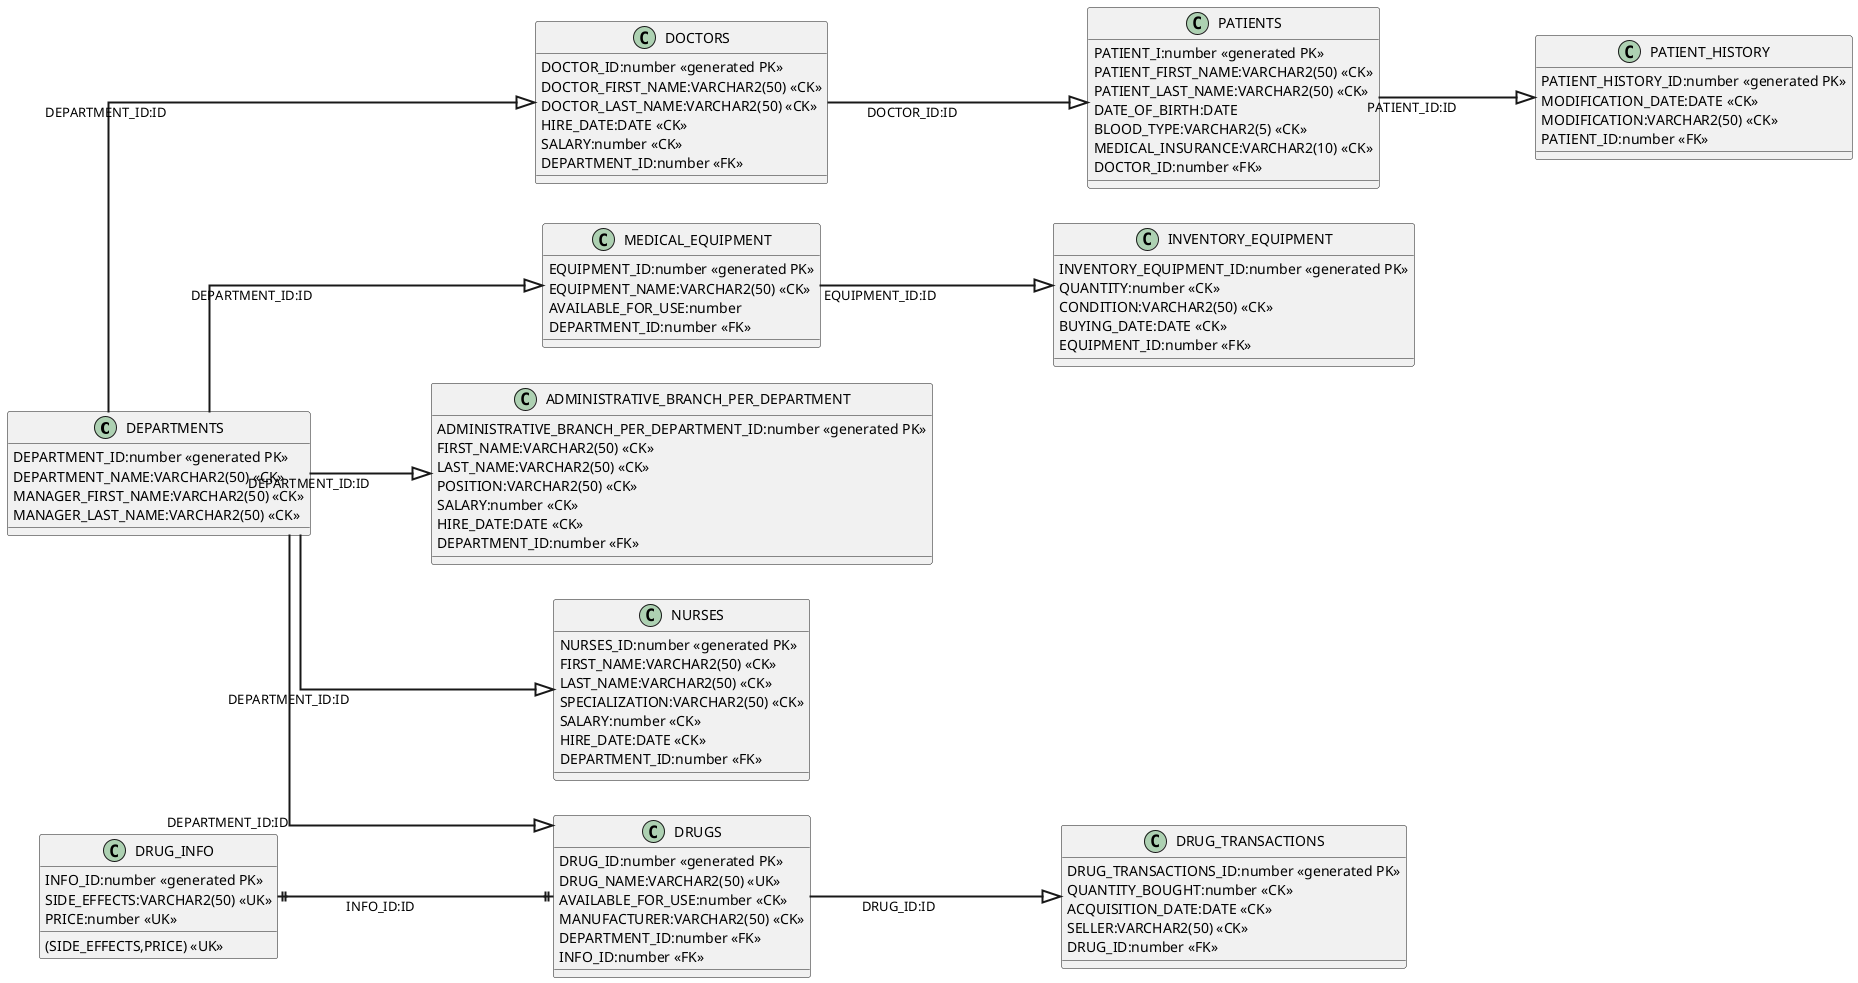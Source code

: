 @startuml

top to bottom direction
skinparam ArrowThickness 2
skinparam scale 2
skinparam linetype ortho

left to right direction

class DEPARTMENTS
{
    {field}DEPARTMENT_ID:number <<generated PK>>
    {field}DEPARTMENT_NAME:VARCHAR2(50) <<CK>>
    {field}MANAGER_FIRST_NAME:VARCHAR2(50) <<CK>>
    {field}MANAGER_LAST_NAME:VARCHAR2(50) <<CK>>
}

DEPARTMENTS ---|> DOCTORS : "DEPARTMENT_ID:ID"

class DOCTORS
{
    {field}DOCTOR_ID:number <<generated PK>>
    {field}DOCTOR_FIRST_NAME:VARCHAR2(50) <<CK>>
    {field}DOCTOR_LAST_NAME:VARCHAR2(50) <<CK>>
    {field}HIRE_DATE:DATE <<CK>>
    {field}SALARY:number <<CK>>
    {field}DEPARTMENT_ID:number <<FK>>
}

DOCTORS ---|> PATIENTS : "DOCTOR_ID:ID"

class PATIENTS
{
    {field}PATIENT_I:number <<generated PK>>
    {field}PATIENT_FIRST_NAME:VARCHAR2(50) <<CK>>
    {field}PATIENT_LAST_NAME:VARCHAR2(50) <<CK>>
    {field}DATE_OF_BIRTH:DATE
    {field}BLOOD_TYPE:VARCHAR2(5) <<CK>>
    {field}MEDICAL_INSURANCE:VARCHAR2(10) <<CK>>
    {field}DOCTOR_ID:number <<FK>>
}

DEPARTMENTS ---|> MEDICAL_EQUIPMENT : "DEPARTMENT_ID:ID"

class MEDICAL_EQUIPMENT
{
    {field}EQUIPMENT_ID:number <<generated PK>>
    {field}EQUIPMENT_NAME:VARCHAR2(50) <<CK>>
    {field}AVAILABLE_FOR_USE:number
    {field}DEPARTMENT_ID:number <<FK>>
}

MEDICAL_EQUIPMENT ---|> INVENTORY_EQUIPMENT : "EQUIPMENT_ID:ID"

class INVENTORY_EQUIPMENT
{
    {field}INVENTORY_EQUIPMENT_ID:number <<generated PK>>
    {field}QUANTITY:number <<CK>>
    {field}CONDITION:VARCHAR2(50) <<CK>>
    {field}BUYING_DATE:DATE <<CK>>
    {field}EQUIPMENT_ID:number <<FK>>
}

DEPARTMENTS ---|> ADMINISTRATIVE_BRANCH_PER_DEPARTMENT : "DEPARTMENT_ID:ID"

class ADMINISTRATIVE_BRANCH_PER_DEPARTMENT
{
    {field}ADMINISTRATIVE_BRANCH_PER_DEPARTMENT_ID:number <<generated PK>>
    {field}FIRST_NAME:VARCHAR2(50) <<CK>>
    {field}LAST_NAME:VARCHAR2(50) <<CK>>
    {field}POSITION:VARCHAR2(50) <<CK>>
    {field}SALARY:number <<CK>>
    {field}HIRE_DATE:DATE <<CK>>
    {field}DEPARTMENT_ID:number <<FK>>
}

DEPARTMENTS ---|> NURSES : "DEPARTMENT_ID:ID"

class NURSES
{
    {field}NURSES_ID:number <<generated PK>>
    {field}FIRST_NAME:VARCHAR2(50) <<CK>>
    {field}LAST_NAME:VARCHAR2(50) <<CK>>
    {field}SPECIALIZATION:VARCHAR2(50) <<CK>>
    {field}SALARY:number <<CK>>
    {field}HIRE_DATE:DATE <<CK>>
    {field}DEPARTMENT_ID:number <<FK>>
}

PATIENTS ---|> PATIENT_HISTORY : "PATIENT_ID:ID"

class PATIENT_HISTORY
{
    {field}PATIENT_HISTORY_ID:number <<generated PK>>
    {field}MODIFICATION_DATE:DATE <<CK>>
    {field}MODIFICATION:VARCHAR2(50) <<CK>>
    {field}PATIENT_ID:number <<FK>>
}

class DRUG_INFO
{
    {field}INFO_ID:number <<generated PK>>
    {field}SIDE_EFFECTS:VARCHAR2(50) <<UK>>
    {field}PRICE:number <<UK>>
    {method}(SIDE_EFFECTS,PRICE) <<UK>>
}

DRUG_INFO ||---|| DRUGS : "INFO_ID:ID"

class DRUGS
{
    {field}DRUG_ID:number <<generated PK>>
    {field}DRUG_NAME:VARCHAR2(50) <<UK>>
    {field}AVAILABLE_FOR_USE:number <<CK>>
    {field}MANUFACTURER:VARCHAR2(50) <<CK>>
    {field}DEPARTMENT_ID:number <<FK>>
    {field}INFO_ID:number <<FK>>
}

DEPARTMENTS ---|> DRUGS : "DEPARTMENT_ID:ID"

class DRUG_TRANSACTIONS
{
    {field}DRUG_TRANSACTIONS_ID:number <<generated PK>>
    {field}QUANTITY_BOUGHT:number <<CK>>
    {field}ACQUISITION_DATE:DATE <<CK>>
    {field}SELLER:VARCHAR2(50) <<CK>>
    {field}DRUG_ID:number <<FK>>
}

DRUGS ---|> DRUG_TRANSACTIONS : "DRUG_ID:ID"

@enduml